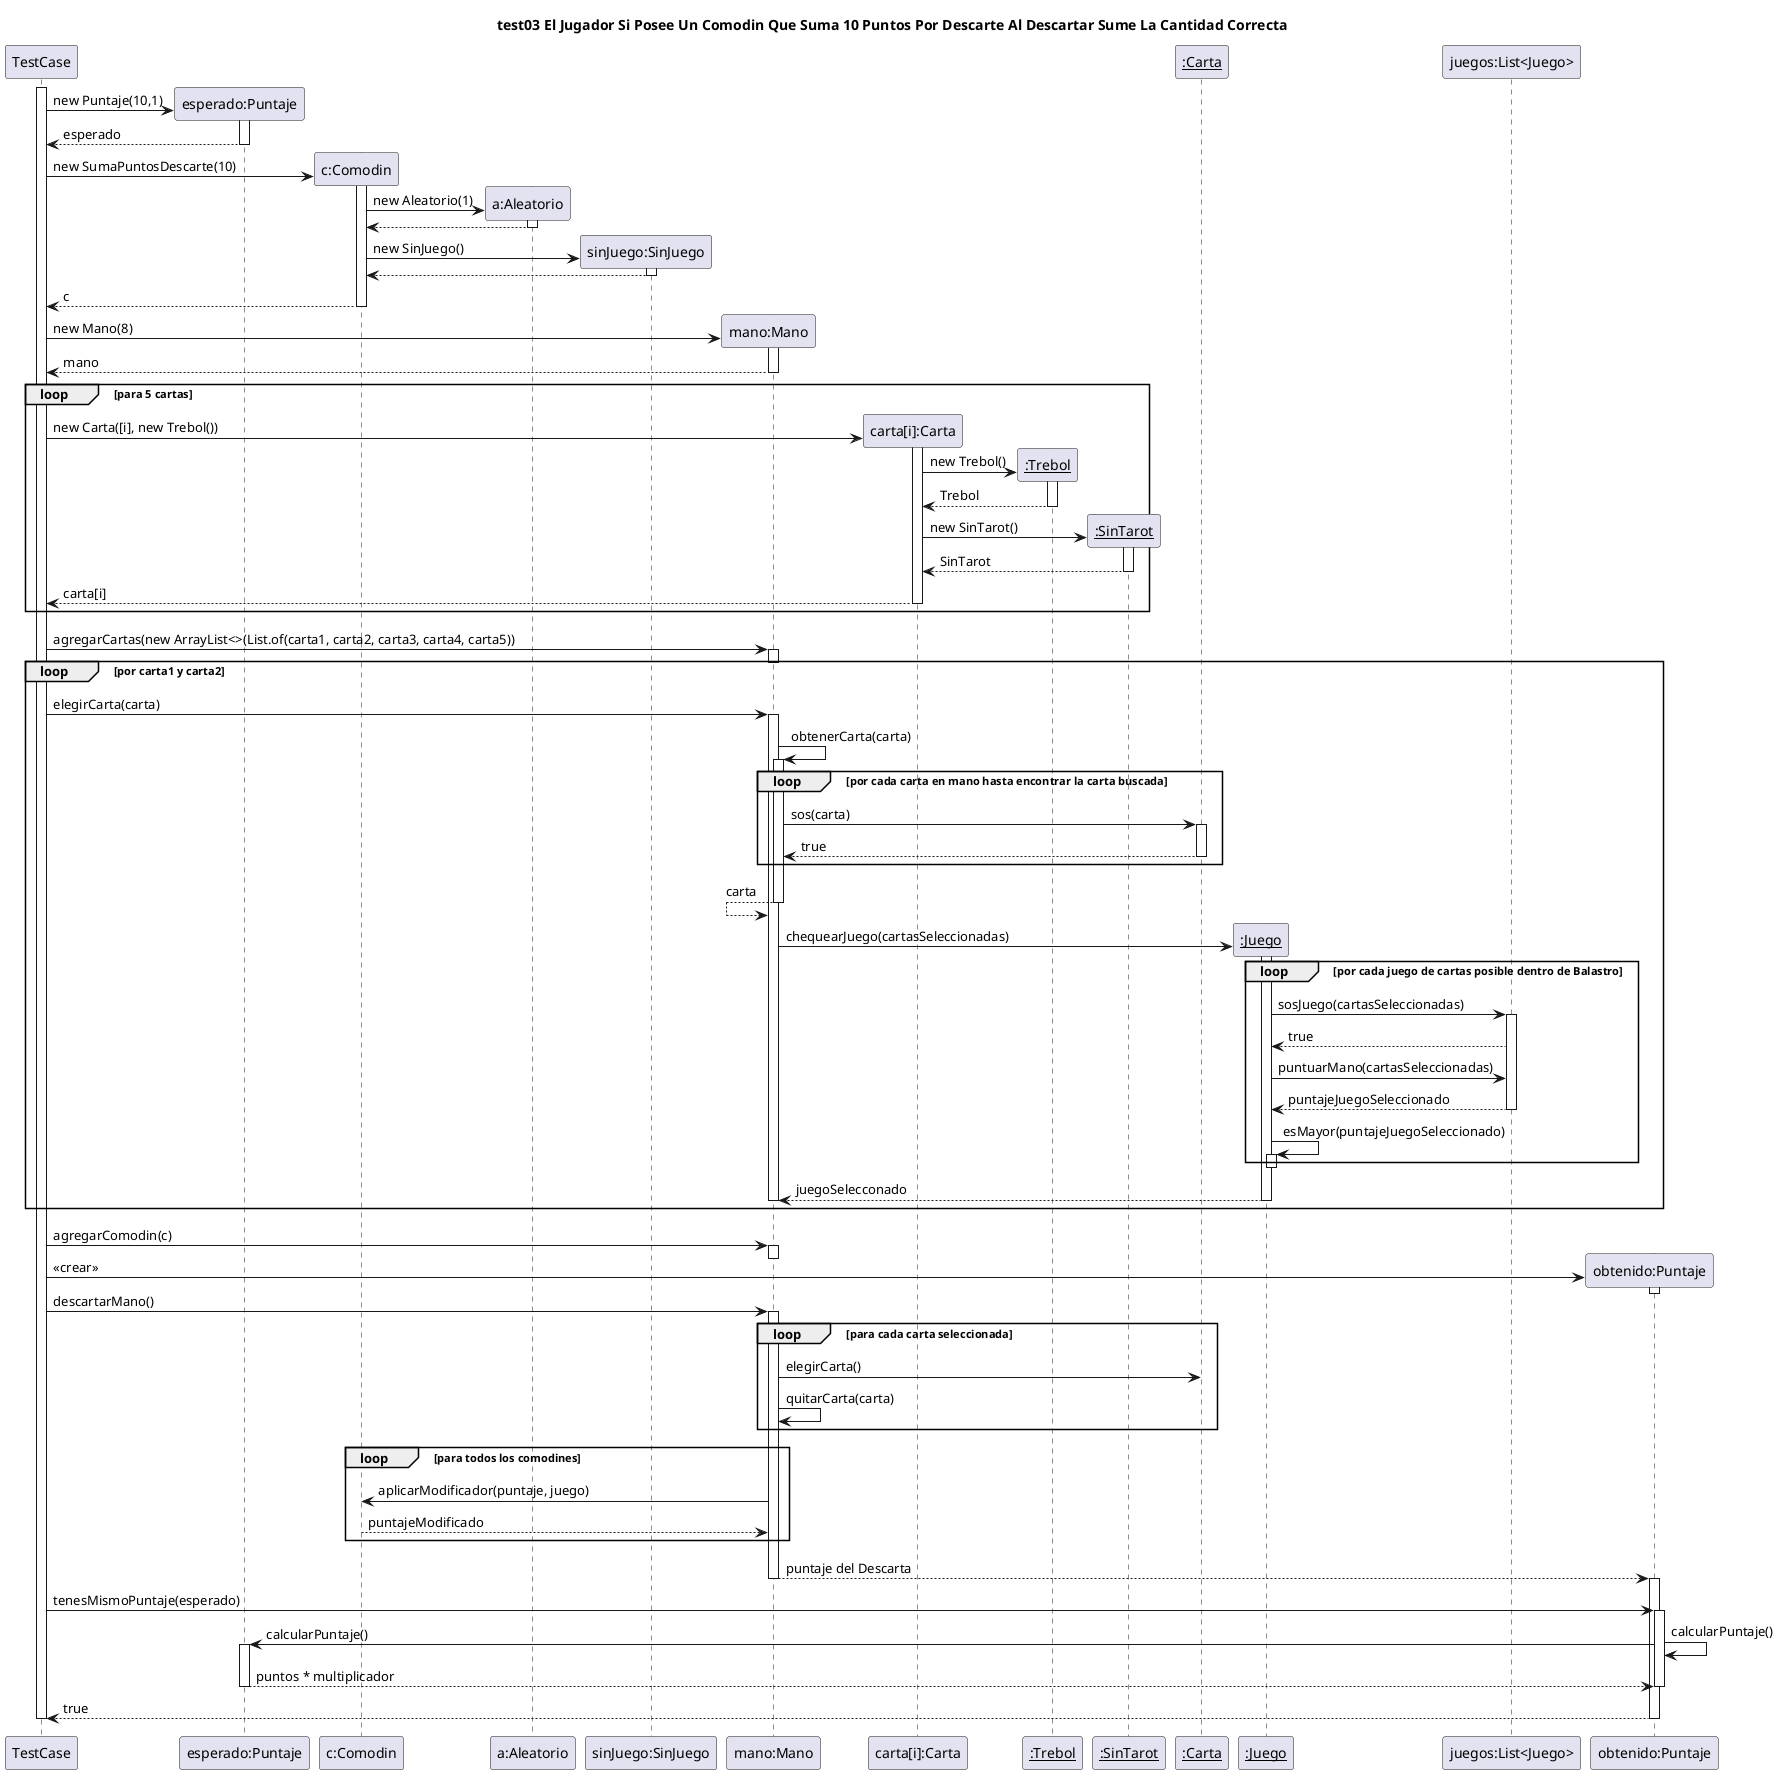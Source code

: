 @startuml casoDeUso3
title "test03 El Jugador Si Posee Un Comodin Que Suma 10 Puntos Por Descarte Al Descartar Sume La Cantidad Correcta"
!pragma teoz true

participant "TestCase" as TestCase

activate TestCase

TestCase -> "esperado:Puntaje" as esperado **: new Puntaje(10,1)
activate esperado
TestCase <-- esperado : esperado
deactivate esperado

TestCase -> "c:Comodin" as comodin **: new SumaPuntosDescarte(10)

activate comodin
comodin -> "a:Aleatorio" as aleatorio **: new Aleatorio(1)
activate aleatorio
comodin <-- aleatorio
deactivate aleatorio
comodin -> "sinJuego:SinJuego" as sinJuego ** : new SinJuego()
activate sinJuego
comodin <-- sinJuego
deactivate sinJuego
TestCase <-- comodin : c
deactivate comodin

TestCase -> "mano:Mano" as mano **: new Mano(8)
activate mano
TestCase <-- mano : mano
deactivate mano

loop para 5 cartas
TestCase -> "carta[i]:Carta" as carta1 **: new Carta([i], new Trebol())
activate carta1
carta1 -> "__:Trebol__" as trebol **: new Trebol()
activate trebol
carta1 <-- trebol : Trebol
deactivate trebol
carta1 -> "__:SinTarot__" as sinTarot **: new SinTarot()
activate sinTarot
carta1 <-- sinTarot : SinTarot
deactivate sinTarot
TestCase <-- carta1 : carta[i]
deactivate carta1
end

TestCase -> mano : agregarCartas(new ArrayList<>(List.of(carta1, carta2, carta3, carta4, carta5))
activate mano
deactivate mano

loop por carta1 y carta2
TestCase -> mano : elegirCarta(carta)
activate mano
mano -> mano : obtenerCarta(carta)
activate mano
loop por cada carta en mano hasta encontrar la carta buscada
mano -> "__:Carta__" as instanciaCarta : sos(carta)
activate instanciaCarta
instanciaCarta --> mano : true
deactivate instanciaCarta
end
mano <-- mano : carta
deactivate mano
mano -> "__:Juego__" as juego **: chequearJuego(cartasSeleccionadas)
activate juego
loop por cada juego de cartas posible dentro de Balastro
juego -> "juegos:List<Juego>" as juegos : sosJuego(cartasSeleccionadas)
activate juegos
juegos --> juego : true
juego -> juegos : puntuarMano(cartasSeleccionadas)
juego <-- juegos : puntajeJuegoSeleccionado
deactivate juegos
juego -> juego : esMayor(puntajeJuegoSeleccionado)

activate juego
deactivate juego
end
mano <-- juego : juegoSelecconado
deactivate instanciaCarta
deactivate juego
deactivate mano
end

TestCase -> mano : agregarComodin(c)
activate mano
deactivate mano


TestCase -> "obtenido:Puntaje" as obtenido **: <<crear>>
activate obtenido
deactivate obtenido

TestCase -> mano : descartarMano()
activate mano
loop para cada carta seleccionada
mano -> instanciaCarta : elegirCarta()
mano -> mano : quitarCarta(carta)
end
loop para todos los comodines
mano -> comodin : aplicarModificador(puntaje, juego)
mano <-- comodin : puntajeModificado
end
mano --> obtenido: puntaje del Descarta
deactivate mano
activate obtenido

obtenido <- TestCase : tenesMismoPuntaje(esperado)
activate obtenido 
obtenido -> obtenido : calcularPuntaje()
 & obtenido -> esperado : calcularPuntaje()
activate esperado
esperado --> obtenido : puntos * multiplicador
deactivate obtenido
deactivate esperado
obtenido --> TestCase: true
deactivate obtenido
deactivate obtenido

deactivate TestCase

@enduml